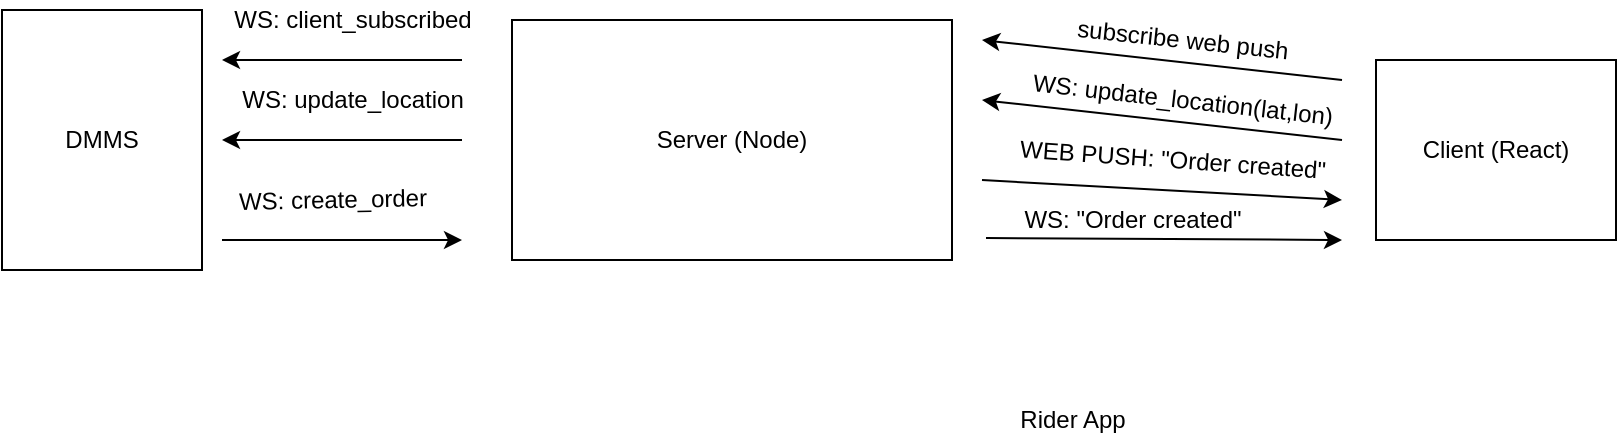 <mxfile>
    <diagram id="L8XNm-BfiExsIYVEu2Mu" name="Page-1">
        <mxGraphModel dx="794" dy="628" grid="1" gridSize="10" guides="1" tooltips="1" connect="1" arrows="1" fold="1" page="1" pageScale="1" pageWidth="827" pageHeight="1169" math="0" shadow="0">
            <root>
                <mxCell id="0"/>
                <mxCell id="1" parent="0"/>
                <mxCell id="2" value="DMMS" style="rounded=0;whiteSpace=wrap;html=1;" vertex="1" parent="1">
                    <mxGeometry x="20" y="165" width="100" height="130" as="geometry"/>
                </mxCell>
                <mxCell id="4" value="Client (React)" style="rounded=0;whiteSpace=wrap;html=1;" vertex="1" parent="1">
                    <mxGeometry x="707" y="190" width="120" height="90" as="geometry"/>
                </mxCell>
                <mxCell id="5" value="Server (Node)" style="rounded=0;whiteSpace=wrap;html=1;" vertex="1" parent="1">
                    <mxGeometry x="275" y="170" width="220" height="120" as="geometry"/>
                </mxCell>
                <mxCell id="8" value="" style="endArrow=classic;html=1;" edge="1" parent="1">
                    <mxGeometry width="50" height="50" relative="1" as="geometry">
                        <mxPoint x="250" y="190" as="sourcePoint"/>
                        <mxPoint x="130" y="190" as="targetPoint"/>
                    </mxGeometry>
                </mxCell>
                <mxCell id="9" value="WS: client_subscribed" style="text;html=1;align=center;verticalAlign=middle;resizable=0;points=[];autosize=1;strokeColor=none;fillColor=none;rotation=0;" vertex="1" parent="1">
                    <mxGeometry x="130" y="160" width="130" height="20" as="geometry"/>
                </mxCell>
                <mxCell id="10" value="subscribe web push" style="text;html=1;align=center;verticalAlign=middle;resizable=0;points=[];autosize=1;strokeColor=none;fillColor=none;rotation=6.1;" vertex="1" parent="1">
                    <mxGeometry x="550" y="170" width="120" height="20" as="geometry"/>
                </mxCell>
                <mxCell id="11" value="" style="endArrow=classic;html=1;" edge="1" parent="1">
                    <mxGeometry width="50" height="50" relative="1" as="geometry">
                        <mxPoint x="690" y="200" as="sourcePoint"/>
                        <mxPoint x="510" y="180" as="targetPoint"/>
                    </mxGeometry>
                </mxCell>
                <mxCell id="12" value="" style="endArrow=classic;html=1;" edge="1" parent="1">
                    <mxGeometry width="50" height="50" relative="1" as="geometry">
                        <mxPoint x="130" y="280" as="sourcePoint"/>
                        <mxPoint x="250" y="280" as="targetPoint"/>
                    </mxGeometry>
                </mxCell>
                <mxCell id="13" value="WS: create_order" style="text;html=1;align=center;verticalAlign=middle;resizable=0;points=[];autosize=1;strokeColor=none;fillColor=none;rotation=-1.2;" vertex="1" parent="1">
                    <mxGeometry x="130" y="250" width="110" height="20" as="geometry"/>
                </mxCell>
                <mxCell id="14" value="" style="endArrow=classic;html=1;" edge="1" parent="1">
                    <mxGeometry width="50" height="50" relative="1" as="geometry">
                        <mxPoint x="510" y="250" as="sourcePoint"/>
                        <mxPoint x="690" y="260" as="targetPoint"/>
                    </mxGeometry>
                </mxCell>
                <mxCell id="15" value="WEB PUSH: &quot;Order created&quot;" style="text;html=1;align=center;verticalAlign=middle;resizable=0;points=[];autosize=1;strokeColor=none;fillColor=none;rotation=4;" vertex="1" parent="1">
                    <mxGeometry x="520" y="230" width="170" height="20" as="geometry"/>
                </mxCell>
                <mxCell id="16" value="" style="endArrow=classic;html=1;" edge="1" parent="1">
                    <mxGeometry width="50" height="50" relative="1" as="geometry">
                        <mxPoint x="690" y="230" as="sourcePoint"/>
                        <mxPoint x="510" y="210" as="targetPoint"/>
                    </mxGeometry>
                </mxCell>
                <mxCell id="17" value="WS: update_location(lat,lon)" style="text;html=1;align=center;verticalAlign=middle;resizable=0;points=[];autosize=1;strokeColor=none;fillColor=none;rotation=6.5;" vertex="1" parent="1">
                    <mxGeometry x="525" y="200" width="170" height="20" as="geometry"/>
                </mxCell>
                <mxCell id="18" value="" style="endArrow=classic;html=1;" edge="1" parent="1">
                    <mxGeometry width="50" height="50" relative="1" as="geometry">
                        <mxPoint x="512" y="279" as="sourcePoint"/>
                        <mxPoint x="690" y="280" as="targetPoint"/>
                    </mxGeometry>
                </mxCell>
                <mxCell id="19" value="WS: &quot;Order created&quot;" style="text;html=1;align=center;verticalAlign=middle;resizable=0;points=[];autosize=1;strokeColor=none;fillColor=none;rotation=0;" vertex="1" parent="1">
                    <mxGeometry x="525" y="260" width="120" height="20" as="geometry"/>
                </mxCell>
                <mxCell id="20" value="" style="endArrow=classic;html=1;" edge="1" parent="1">
                    <mxGeometry width="50" height="50" relative="1" as="geometry">
                        <mxPoint x="250" y="230" as="sourcePoint"/>
                        <mxPoint x="130" y="230" as="targetPoint"/>
                    </mxGeometry>
                </mxCell>
                <mxCell id="21" value="WS: update_location" style="text;html=1;align=center;verticalAlign=middle;resizable=0;points=[];autosize=1;strokeColor=none;fillColor=none;rotation=0;" vertex="1" parent="1">
                    <mxGeometry x="130" y="200" width="130" height="20" as="geometry"/>
                </mxCell>
                <mxCell id="22" value="Rider App" style="text;html=1;align=center;verticalAlign=middle;resizable=0;points=[];autosize=1;strokeColor=none;fillColor=none;" vertex="1" parent="1">
                    <mxGeometry x="520" y="360" width="70" height="20" as="geometry"/>
                </mxCell>
            </root>
        </mxGraphModel>
    </diagram>
</mxfile>